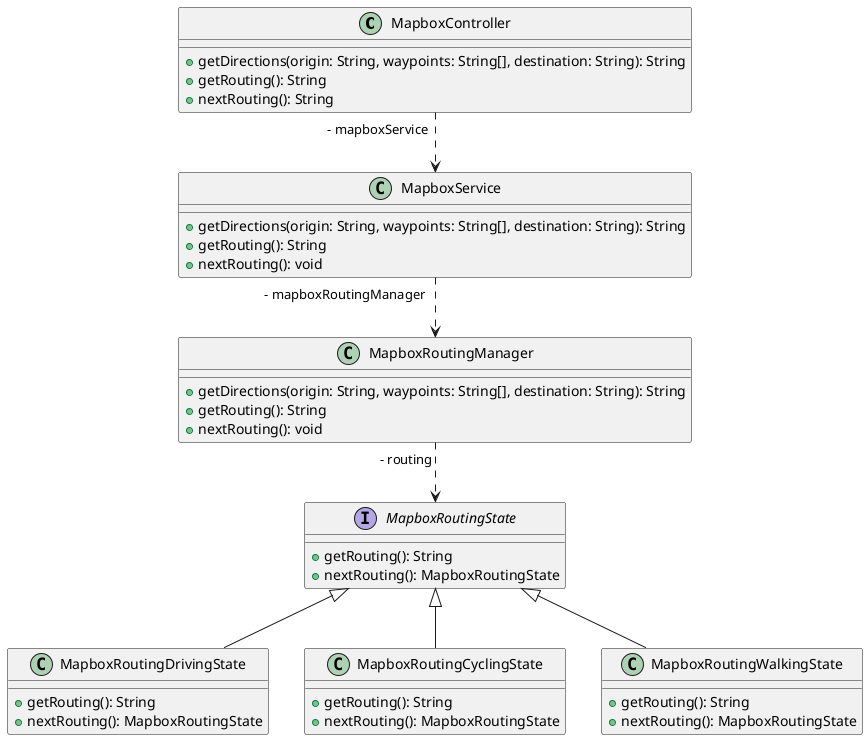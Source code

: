 @startuml

class MapboxController {
  + getDirections(origin: String, waypoints: String[], destination: String): String
  + getRouting(): String
  + nextRouting(): String
}

class MapboxService {
  + getDirections(origin: String, waypoints: String[], destination: String): String
  + getRouting(): String
  + nextRouting(): void
}

class MapboxRoutingManager {
  + getDirections(origin: String, waypoints: String[], destination: String): String
  + getRouting(): String
  + nextRouting(): void
}

interface MapboxRoutingState {
  + getRouting(): String
  + nextRouting(): MapboxRoutingState
}

class MapboxRoutingDrivingState {
  + getRouting(): String
  + nextRouting(): MapboxRoutingState
}

class MapboxRoutingCyclingState {
  + getRouting(): String
  + nextRouting(): MapboxRoutingState
}

class MapboxRoutingWalkingState {
  + getRouting(): String
  + nextRouting(): MapboxRoutingState
}

MapboxController "- mapboxService" ..> MapboxService
MapboxService "- mapboxRoutingManager" ..> MapboxRoutingManager
MapboxRoutingManager "- routing" ..> MapboxRoutingState
MapboxRoutingState <|-- MapboxRoutingDrivingState
MapboxRoutingState <|-- MapboxRoutingCyclingState
MapboxRoutingState <|-- MapboxRoutingWalkingState

@enduml